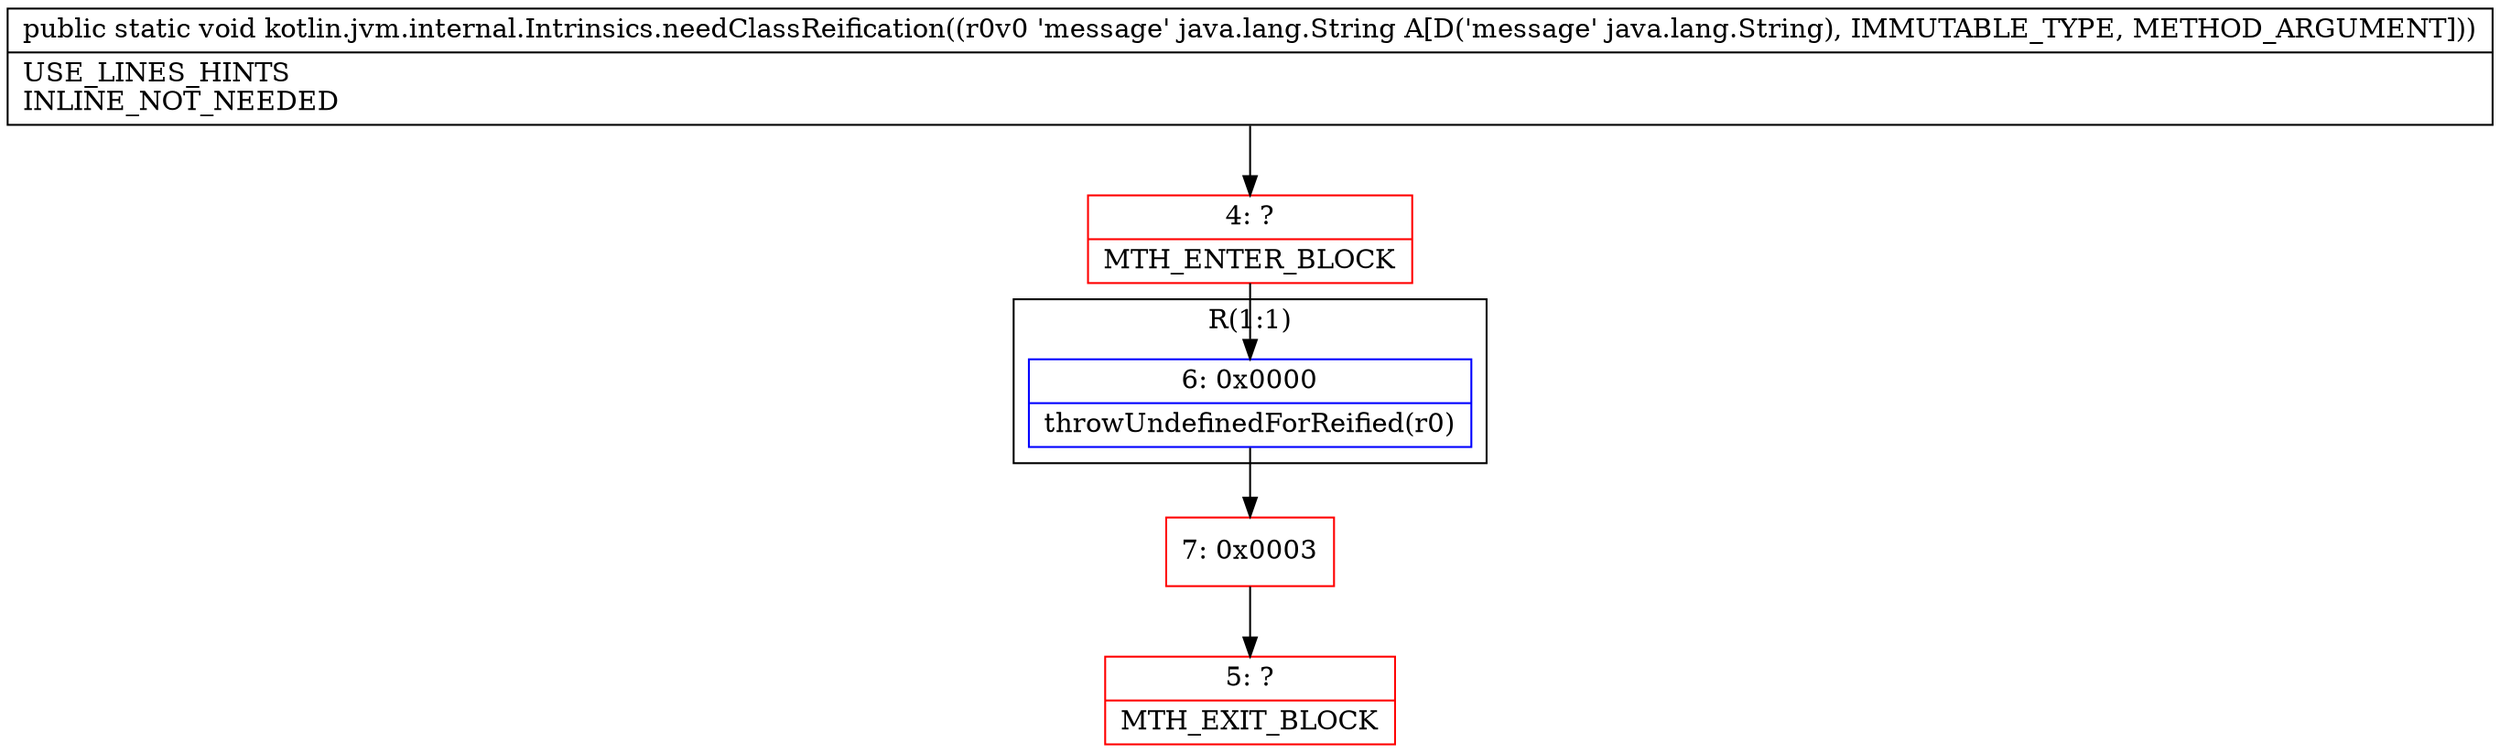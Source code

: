 digraph "CFG forkotlin.jvm.internal.Intrinsics.needClassReification(Ljava\/lang\/String;)V" {
subgraph cluster_Region_1488142757 {
label = "R(1:1)";
node [shape=record,color=blue];
Node_6 [shape=record,label="{6\:\ 0x0000|throwUndefinedForReified(r0)\l}"];
}
Node_4 [shape=record,color=red,label="{4\:\ ?|MTH_ENTER_BLOCK\l}"];
Node_7 [shape=record,color=red,label="{7\:\ 0x0003}"];
Node_5 [shape=record,color=red,label="{5\:\ ?|MTH_EXIT_BLOCK\l}"];
MethodNode[shape=record,label="{public static void kotlin.jvm.internal.Intrinsics.needClassReification((r0v0 'message' java.lang.String A[D('message' java.lang.String), IMMUTABLE_TYPE, METHOD_ARGUMENT]))  | USE_LINES_HINTS\lINLINE_NOT_NEEDED\l}"];
MethodNode -> Node_4;Node_6 -> Node_7;
Node_4 -> Node_6;
Node_7 -> Node_5;
}

